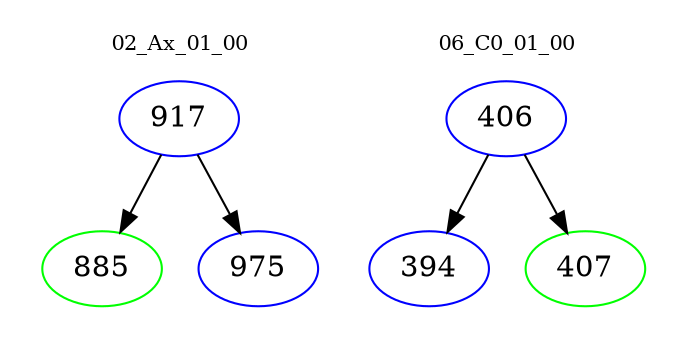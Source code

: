 digraph{
subgraph cluster_0 {
color = white
label = "02_Ax_01_00";
fontsize=10;
T0_917 [label="917", color="blue"]
T0_917 -> T0_885 [color="black"]
T0_885 [label="885", color="green"]
T0_917 -> T0_975 [color="black"]
T0_975 [label="975", color="blue"]
}
subgraph cluster_1 {
color = white
label = "06_C0_01_00";
fontsize=10;
T1_406 [label="406", color="blue"]
T1_406 -> T1_394 [color="black"]
T1_394 [label="394", color="blue"]
T1_406 -> T1_407 [color="black"]
T1_407 [label="407", color="green"]
}
}
